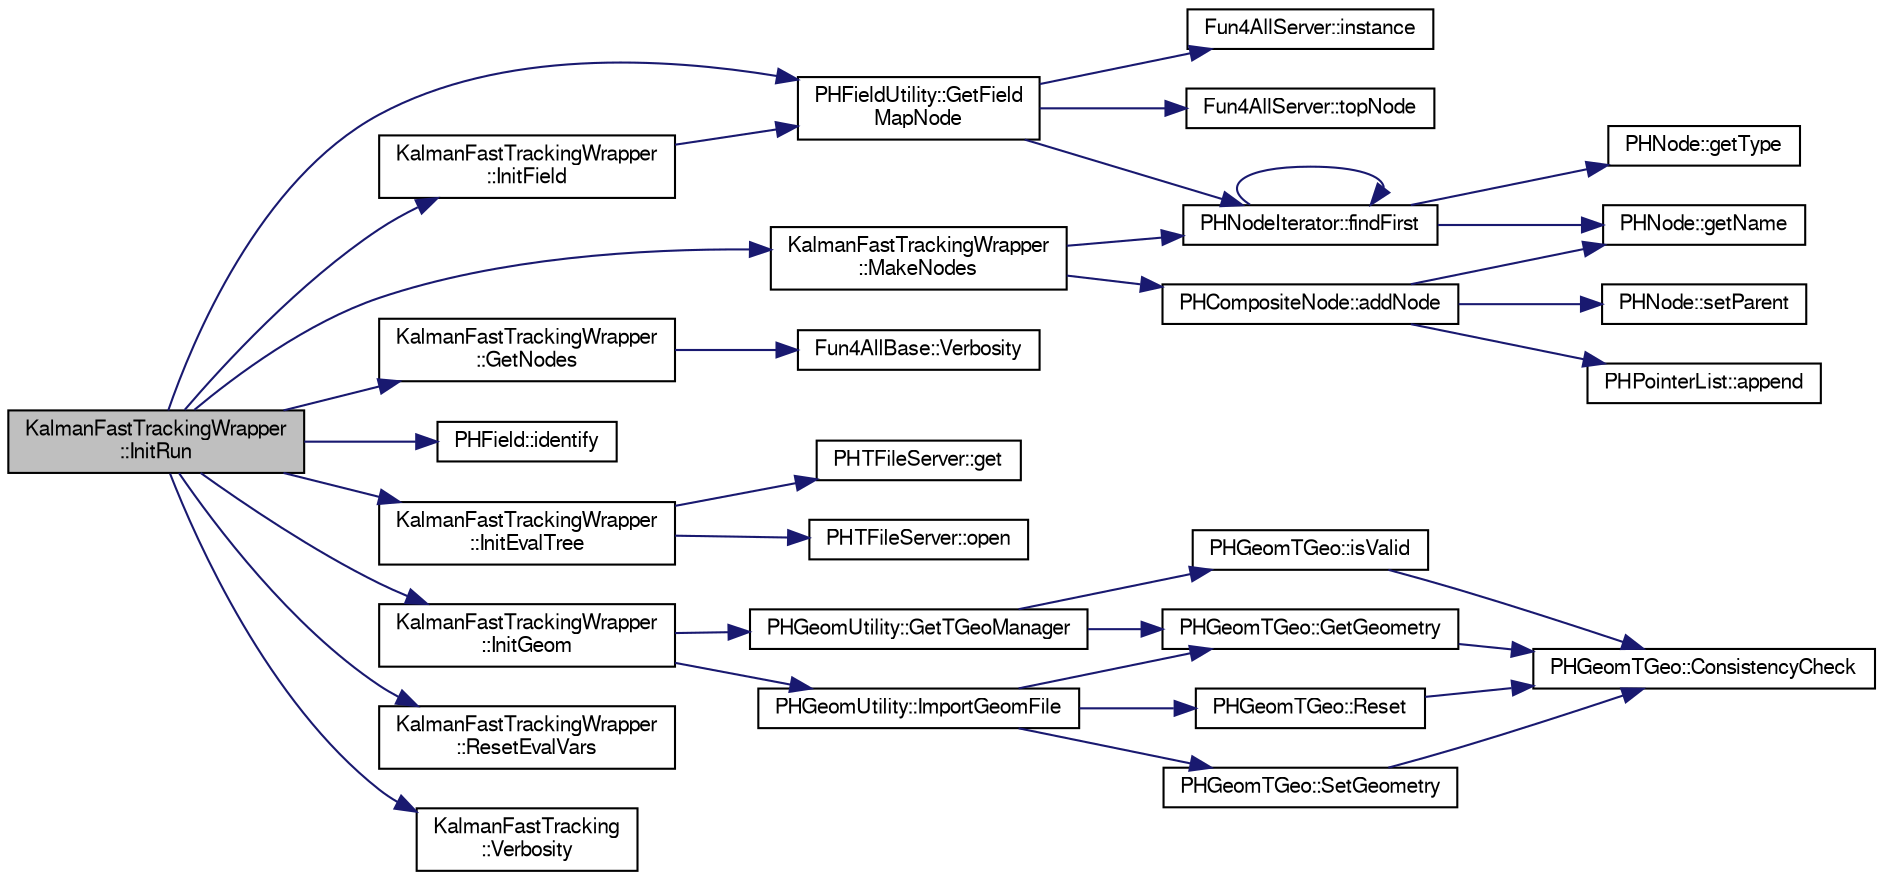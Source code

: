 digraph "KalmanFastTrackingWrapper::InitRun"
{
  bgcolor="transparent";
  edge [fontname="FreeSans",fontsize="10",labelfontname="FreeSans",labelfontsize="10"];
  node [fontname="FreeSans",fontsize="10",shape=record];
  rankdir="LR";
  Node1 [label="KalmanFastTrackingWrapper\l::InitRun",height=0.2,width=0.4,color="black", fillcolor="grey75", style="filled" fontcolor="black"];
  Node1 -> Node2 [color="midnightblue",fontsize="10",style="solid",fontname="FreeSans"];
  Node2 [label="PHFieldUtility::GetField\lMapNode",height=0.2,width=0.4,color="black",URL="$df/d4d/classPHFieldUtility.html#a3afdd4e878d02b30b6f2c396e52b8e48",tooltip="Get transient PHField from DST nodes. If not found, make a new one based on default_config. "];
  Node2 -> Node3 [color="midnightblue",fontsize="10",style="solid",fontname="FreeSans"];
  Node3 [label="Fun4AllServer::instance",height=0.2,width=0.4,color="black",URL="$da/d29/classFun4AllServer.html#a3e55156f91b2c94bb6c4ef33ffce587a"];
  Node2 -> Node4 [color="midnightblue",fontsize="10",style="solid",fontname="FreeSans"];
  Node4 [label="Fun4AllServer::topNode",height=0.2,width=0.4,color="black",URL="$da/d29/classFun4AllServer.html#abcaf6825367e5db292ff795237bdcf62"];
  Node2 -> Node5 [color="midnightblue",fontsize="10",style="solid",fontname="FreeSans"];
  Node5 [label="PHNodeIterator::findFirst",height=0.2,width=0.4,color="black",URL="$d5/d07/classPHNodeIterator.html#aea98bf8619af59b1212a94fb32106baa"];
  Node5 -> Node6 [color="midnightblue",fontsize="10",style="solid",fontname="FreeSans"];
  Node6 [label="PHNode::getType",height=0.2,width=0.4,color="black",URL="$dc/d82/classPHNode.html#a4ab1f90aed955a652813bfe377087bda"];
  Node5 -> Node7 [color="midnightblue",fontsize="10",style="solid",fontname="FreeSans"];
  Node7 [label="PHNode::getName",height=0.2,width=0.4,color="black",URL="$dc/d82/classPHNode.html#aca3576f926a4401eddc3d88bf0ce0de3"];
  Node5 -> Node5 [color="midnightblue",fontsize="10",style="solid",fontname="FreeSans"];
  Node1 -> Node8 [color="midnightblue",fontsize="10",style="solid",fontname="FreeSans"];
  Node8 [label="KalmanFastTrackingWrapper\l::GetNodes",height=0.2,width=0.4,color="black",URL="$d4/dff/classKalmanFastTrackingWrapper.html#a5e9a60fc086a571bfcf225129fbaca75"];
  Node8 -> Node9 [color="midnightblue",fontsize="10",style="solid",fontname="FreeSans"];
  Node9 [label="Fun4AllBase::Verbosity",height=0.2,width=0.4,color="black",URL="$d5/dec/classFun4AllBase.html#a8a5c77a92bdac6bc043476e132379a40",tooltip="Gets the verbosity of this module. "];
  Node1 -> Node10 [color="midnightblue",fontsize="10",style="solid",fontname="FreeSans"];
  Node10 [label="PHField::identify",height=0.2,width=0.4,color="black",URL="$da/ddc/classPHField.html#a47f757591bc0271b58a99d08f8a48145"];
  Node1 -> Node11 [color="midnightblue",fontsize="10",style="solid",fontname="FreeSans"];
  Node11 [label="KalmanFastTrackingWrapper\l::InitEvalTree",height=0.2,width=0.4,color="black",URL="$d4/dff/classKalmanFastTrackingWrapper.html#a7702e9e29ad2594d1c6e841b88e5cf20"];
  Node11 -> Node12 [color="midnightblue",fontsize="10",style="solid",fontname="FreeSans"];
  Node12 [label="PHTFileServer::get",height=0.2,width=0.4,color="black",URL="$d3/d2b/classPHTFileServer.html#a5a3ed7a2a70cc2e38dbe1cb33afe9c2f",tooltip="return reference to class singleton "];
  Node11 -> Node13 [color="midnightblue",fontsize="10",style="solid",fontname="FreeSans"];
  Node13 [label="PHTFileServer::open",height=0.2,width=0.4,color="black",URL="$d3/d2b/classPHTFileServer.html#aaae99c6748eb17d5f8d7df375bc6d615",tooltip="open a SafeTFile. If filename is not found in the map, create a new TFile and append to the map; incr..."];
  Node1 -> Node14 [color="midnightblue",fontsize="10",style="solid",fontname="FreeSans"];
  Node14 [label="KalmanFastTrackingWrapper\l::InitField",height=0.2,width=0.4,color="black",URL="$d4/dff/classKalmanFastTrackingWrapper.html#a73a592ff928c69486ab8835049ae9366"];
  Node14 -> Node2 [color="midnightblue",fontsize="10",style="solid",fontname="FreeSans"];
  Node1 -> Node15 [color="midnightblue",fontsize="10",style="solid",fontname="FreeSans"];
  Node15 [label="KalmanFastTrackingWrapper\l::InitGeom",height=0.2,width=0.4,color="black",URL="$d4/dff/classKalmanFastTrackingWrapper.html#a11d29287a0249d9ab26b030b4883515a"];
  Node15 -> Node16 [color="midnightblue",fontsize="10",style="solid",fontname="FreeSans"];
  Node16 [label="PHGeomUtility::GetTGeoManager",height=0.2,width=0.4,color="black",URL="$d2/da1/classPHGeomUtility.html#aa80925b14430021ea70d0b906af8e885",tooltip="Main user interface: DST node -&gt; TGeoManager for downstream use. "];
  Node16 -> Node17 [color="midnightblue",fontsize="10",style="solid",fontname="FreeSans"];
  Node17 [label="PHGeomTGeo::isValid",height=0.2,width=0.4,color="black",URL="$d7/d6d/classPHGeomTGeo.html#a69190f7dbaee394d90516bce19e224a0",tooltip="isValid returns non zero if object contains vailid data "];
  Node17 -> Node18 [color="midnightblue",fontsize="10",style="solid",fontname="FreeSans"];
  Node18 [label="PHGeomTGeo::ConsistencyCheck",height=0.2,width=0.4,color="black",URL="$d7/d6d/classPHGeomTGeo.html#af37739b87530fe2bbd5d8d03098c1821"];
  Node16 -> Node19 [color="midnightblue",fontsize="10",style="solid",fontname="FreeSans"];
  Node19 [label="PHGeomTGeo::GetGeometry",height=0.2,width=0.4,color="black",URL="$d7/d6d/classPHGeomTGeo.html#a3e111f6229f7ce6392b14a98fdf5bea9"];
  Node19 -> Node18 [color="midnightblue",fontsize="10",style="solid",fontname="FreeSans"];
  Node15 -> Node20 [color="midnightblue",fontsize="10",style="solid",fontname="FreeSans"];
  Node20 [label="PHGeomUtility::ImportGeomFile",height=0.2,width=0.4,color="black",URL="$d2/da1/classPHGeomUtility.html#a4a80252bedb22198d011065e41aa669e",tooltip="TGeo ROOT/GDML/Macro file -&gt; DST node with automatic file type discrimination based on file names..."];
  Node20 -> Node21 [color="midnightblue",fontsize="10",style="solid",fontname="FreeSans"];
  Node21 [label="PHGeomTGeo::Reset",height=0.2,width=0.4,color="black",URL="$d7/d6d/classPHGeomTGeo.html#af0772491188524c7674c1ef004d49ad5",tooltip="Clear Event. "];
  Node21 -> Node18 [color="midnightblue",fontsize="10",style="solid",fontname="FreeSans"];
  Node20 -> Node22 [color="midnightblue",fontsize="10",style="solid",fontname="FreeSans"];
  Node22 [label="PHGeomTGeo::SetGeometry",height=0.2,width=0.4,color="black",URL="$d7/d6d/classPHGeomTGeo.html#a8b2df41583e27a653458c6aae76a2926"];
  Node22 -> Node18 [color="midnightblue",fontsize="10",style="solid",fontname="FreeSans"];
  Node20 -> Node19 [color="midnightblue",fontsize="10",style="solid",fontname="FreeSans"];
  Node1 -> Node23 [color="midnightblue",fontsize="10",style="solid",fontname="FreeSans"];
  Node23 [label="KalmanFastTrackingWrapper\l::MakeNodes",height=0.2,width=0.4,color="black",URL="$d4/dff/classKalmanFastTrackingWrapper.html#a2b173121c0b43f3bcbf3657eba6aa4ea"];
  Node23 -> Node5 [color="midnightblue",fontsize="10",style="solid",fontname="FreeSans"];
  Node23 -> Node24 [color="midnightblue",fontsize="10",style="solid",fontname="FreeSans"];
  Node24 [label="PHCompositeNode::addNode",height=0.2,width=0.4,color="black",URL="$d5/dca/classPHCompositeNode.html#ac7dbf017614c324e218a001d729607bf"];
  Node24 -> Node7 [color="midnightblue",fontsize="10",style="solid",fontname="FreeSans"];
  Node24 -> Node25 [color="midnightblue",fontsize="10",style="solid",fontname="FreeSans"];
  Node25 [label="PHNode::setParent",height=0.2,width=0.4,color="black",URL="$dc/d82/classPHNode.html#adda2bd6cef2d5067bbe3016a990b7198"];
  Node24 -> Node26 [color="midnightblue",fontsize="10",style="solid",fontname="FreeSans"];
  Node26 [label="PHPointerList::append",height=0.2,width=0.4,color="black",URL="$d6/d86/classPHPointerList.html#af5fc4e6958b5b90c57bfb497566f503c"];
  Node1 -> Node27 [color="midnightblue",fontsize="10",style="solid",fontname="FreeSans"];
  Node27 [label="KalmanFastTrackingWrapper\l::ResetEvalVars",height=0.2,width=0.4,color="black",URL="$d4/dff/classKalmanFastTrackingWrapper.html#a553d25c8efc9bf3fe666e695065ba1f3"];
  Node1 -> Node28 [color="midnightblue",fontsize="10",style="solid",fontname="FreeSans"];
  Node28 [label="KalmanFastTracking\l::Verbosity",height=0.2,width=0.4,color="black",URL="$d3/d46/classKalmanFastTracking.html#a6a54682cb860f609e675148665fd29f2"];
}
